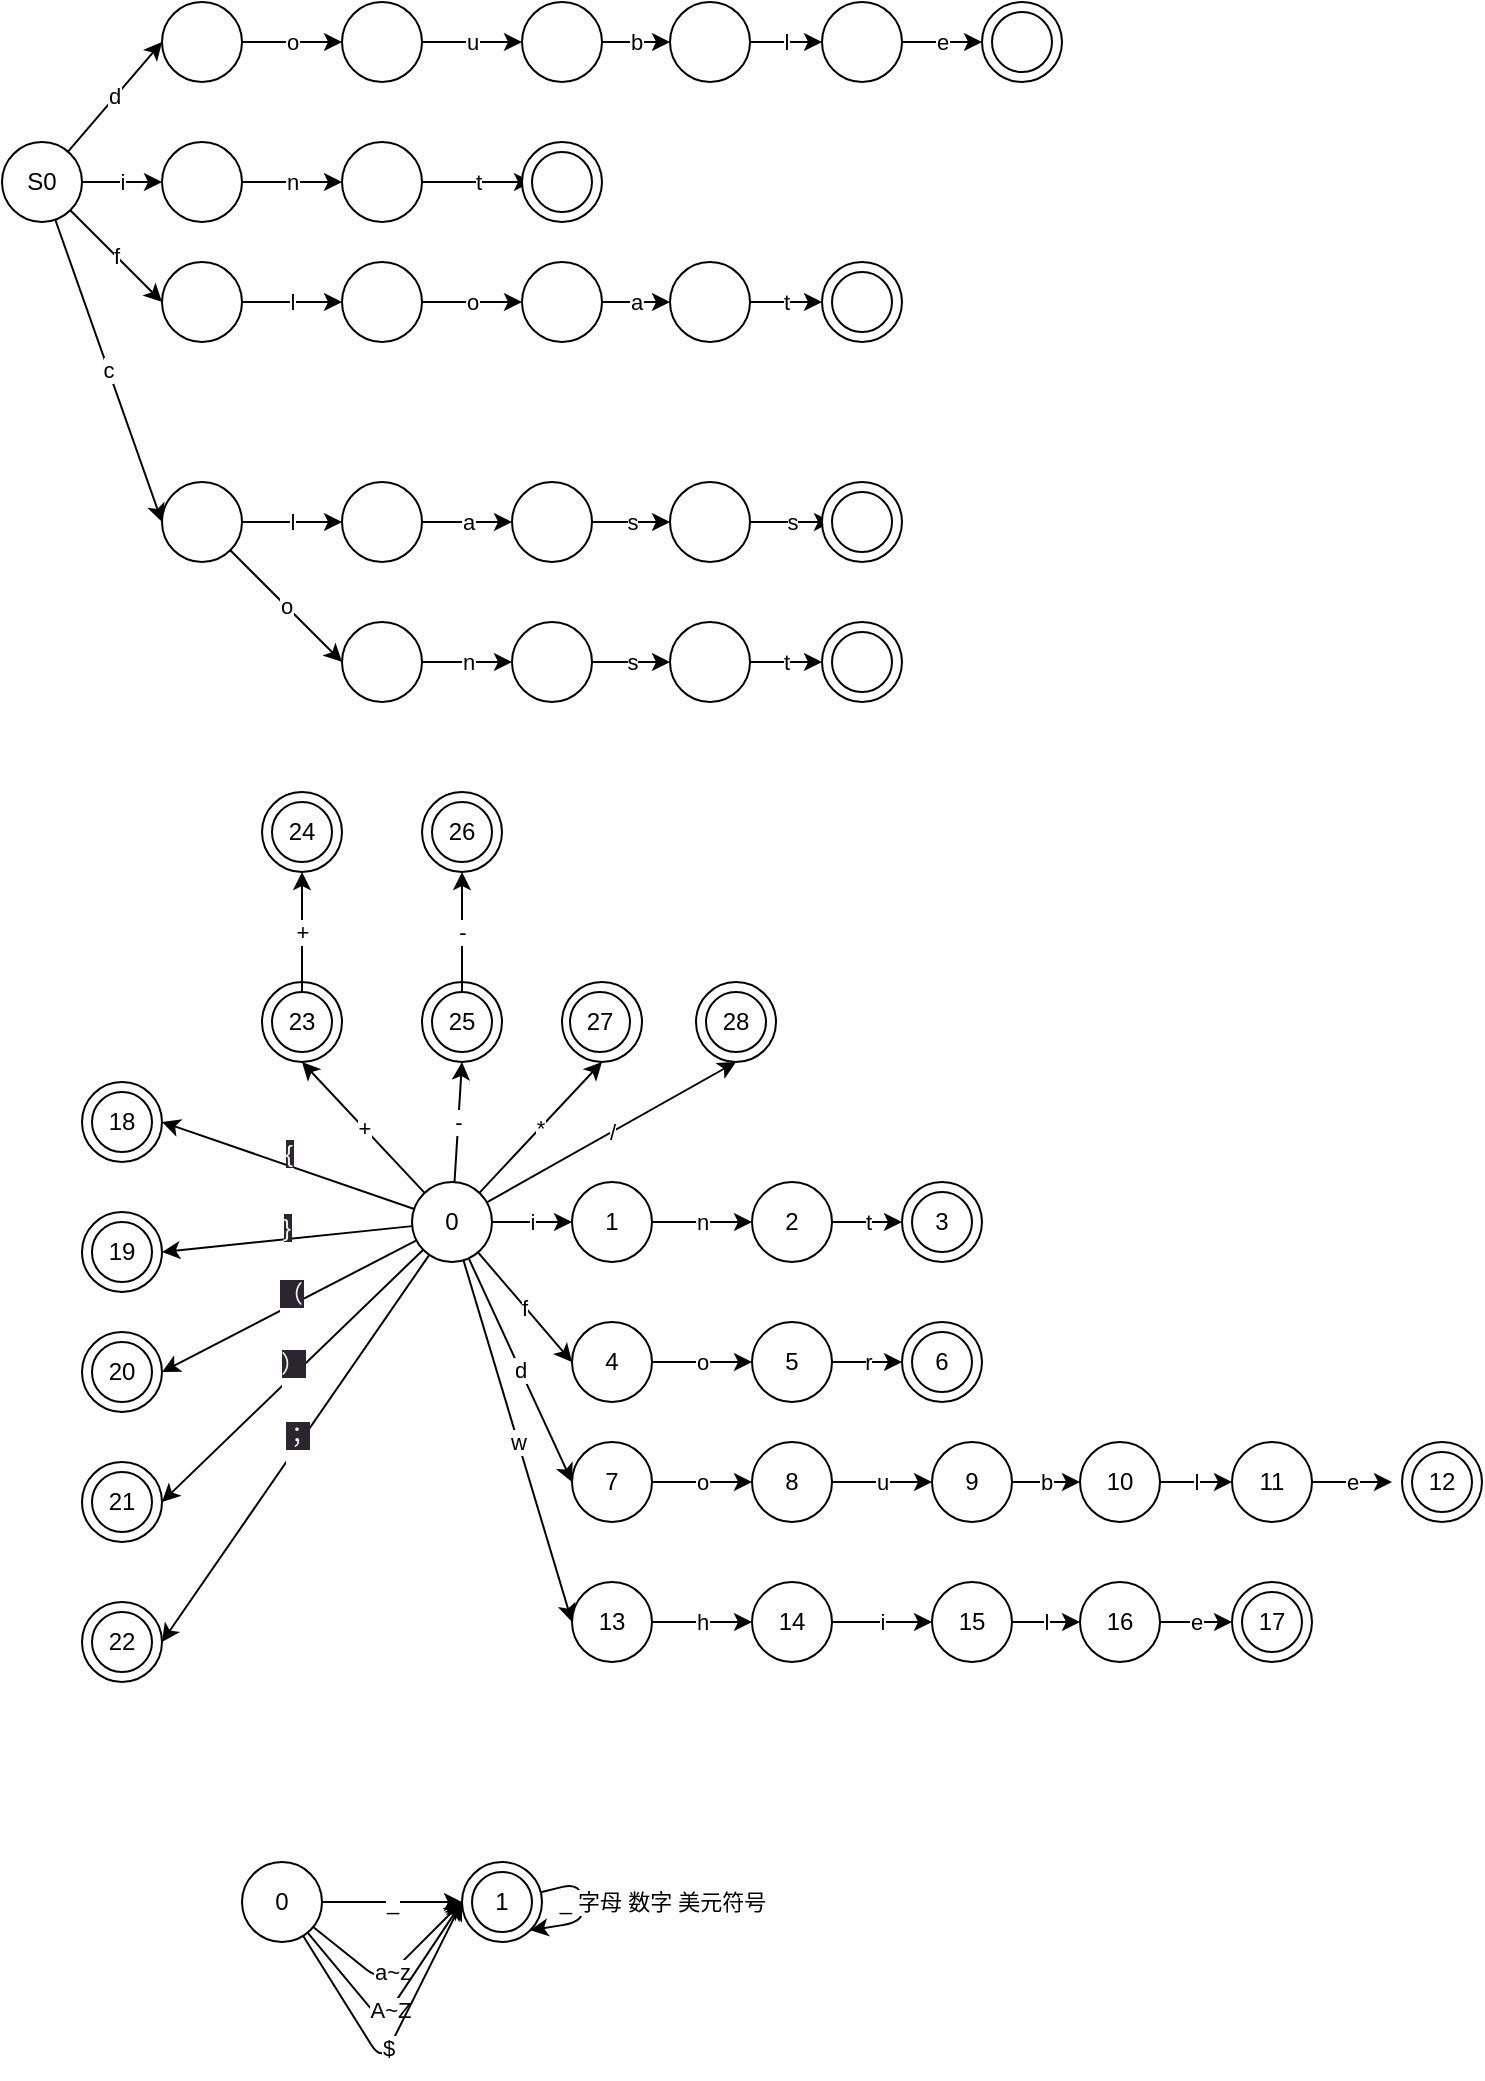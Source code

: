 <mxfile>
    <diagram id="7NPxwSVFeNV7uCsatCH3" name="Page-1">
        <mxGraphModel dx="438" dy="571" grid="1" gridSize="10" guides="1" tooltips="1" connect="1" arrows="1" fold="1" page="1" pageScale="1" pageWidth="827" pageHeight="1169" math="0" shadow="0">
            <root>
                <mxCell id="0"/>
                <mxCell id="1" parent="0"/>
                <mxCell id="7" value="i" style="edgeStyle=none;html=1;" parent="1" source="2" target="3" edge="1">
                    <mxGeometry relative="1" as="geometry"/>
                </mxCell>
                <mxCell id="22" value="d" style="edgeStyle=none;html=1;entryX=0;entryY=0.5;entryDx=0;entryDy=0;" parent="1" source="2" target="10" edge="1">
                    <mxGeometry relative="1" as="geometry"/>
                </mxCell>
                <mxCell id="30" value="f" style="edgeStyle=none;html=1;entryX=0;entryY=0.5;entryDx=0;entryDy=0;" parent="1" source="2" target="16" edge="1">
                    <mxGeometry relative="1" as="geometry"/>
                </mxCell>
                <mxCell id="40" value="c" style="edgeStyle=none;html=1;entryX=0;entryY=0.5;entryDx=0;entryDy=0;" parent="1" source="2" target="39" edge="1">
                    <mxGeometry relative="1" as="geometry"/>
                </mxCell>
                <mxCell id="2" value="S0" style="ellipse;whiteSpace=wrap;html=1;aspect=fixed;" parent="1" vertex="1">
                    <mxGeometry x="890" y="180" width="40" height="40" as="geometry"/>
                </mxCell>
                <mxCell id="8" value="n" style="edgeStyle=none;html=1;" parent="1" source="3" target="4" edge="1">
                    <mxGeometry relative="1" as="geometry"/>
                </mxCell>
                <mxCell id="3" value="" style="ellipse;whiteSpace=wrap;html=1;aspect=fixed;" parent="1" vertex="1">
                    <mxGeometry x="970" y="180" width="40" height="40" as="geometry"/>
                </mxCell>
                <mxCell id="9" value="t" style="edgeStyle=none;html=1;" parent="1" source="4" target="6" edge="1">
                    <mxGeometry relative="1" as="geometry"/>
                </mxCell>
                <mxCell id="4" value="" style="ellipse;whiteSpace=wrap;html=1;aspect=fixed;" parent="1" vertex="1">
                    <mxGeometry x="1060" y="180" width="40" height="40" as="geometry"/>
                </mxCell>
                <mxCell id="5" value="" style="ellipse;whiteSpace=wrap;html=1;aspect=fixed;gradientColor=none;" parent="1" vertex="1">
                    <mxGeometry x="1150" y="180" width="40" height="40" as="geometry"/>
                </mxCell>
                <mxCell id="6" value="" style="ellipse;whiteSpace=wrap;html=1;aspect=fixed;gradientColor=none;" parent="1" vertex="1">
                    <mxGeometry x="1155" y="185" width="30" height="30" as="geometry"/>
                </mxCell>
                <mxCell id="23" value="o" style="edgeStyle=none;html=1;" parent="1" source="10" target="11" edge="1">
                    <mxGeometry relative="1" as="geometry"/>
                </mxCell>
                <mxCell id="10" value="" style="ellipse;whiteSpace=wrap;html=1;aspect=fixed;" parent="1" vertex="1">
                    <mxGeometry x="970" y="110" width="40" height="40" as="geometry"/>
                </mxCell>
                <mxCell id="24" value="u" style="edgeStyle=none;html=1;" parent="1" source="11" target="12" edge="1">
                    <mxGeometry relative="1" as="geometry"/>
                </mxCell>
                <mxCell id="11" value="" style="ellipse;whiteSpace=wrap;html=1;aspect=fixed;" parent="1" vertex="1">
                    <mxGeometry x="1060" y="110" width="40" height="40" as="geometry"/>
                </mxCell>
                <mxCell id="25" value="b" style="edgeStyle=none;html=1;entryX=0;entryY=0.5;entryDx=0;entryDy=0;" parent="1" source="12" target="13" edge="1">
                    <mxGeometry relative="1" as="geometry"/>
                </mxCell>
                <mxCell id="12" value="" style="ellipse;whiteSpace=wrap;html=1;aspect=fixed;" parent="1" vertex="1">
                    <mxGeometry x="1150" y="110" width="40" height="40" as="geometry"/>
                </mxCell>
                <mxCell id="28" value="l" style="edgeStyle=none;html=1;entryX=0;entryY=0.5;entryDx=0;entryDy=0;" parent="1" source="13" target="14" edge="1">
                    <mxGeometry relative="1" as="geometry"/>
                </mxCell>
                <mxCell id="13" value="" style="ellipse;whiteSpace=wrap;html=1;aspect=fixed;" parent="1" vertex="1">
                    <mxGeometry x="1224" y="110" width="40" height="40" as="geometry"/>
                </mxCell>
                <mxCell id="26" value="e" style="edgeStyle=none;html=1;" parent="1" source="14" target="15" edge="1">
                    <mxGeometry relative="1" as="geometry"/>
                </mxCell>
                <mxCell id="14" value="" style="ellipse;whiteSpace=wrap;html=1;aspect=fixed;" parent="1" vertex="1">
                    <mxGeometry x="1300" y="110" width="40" height="40" as="geometry"/>
                </mxCell>
                <mxCell id="15" value="" style="ellipse;whiteSpace=wrap;html=1;aspect=fixed;" parent="1" vertex="1">
                    <mxGeometry x="1380" y="110" width="40" height="40" as="geometry"/>
                </mxCell>
                <mxCell id="31" value="l" style="edgeStyle=none;html=1;" parent="1" source="16" target="17" edge="1">
                    <mxGeometry relative="1" as="geometry"/>
                </mxCell>
                <mxCell id="16" value="" style="ellipse;whiteSpace=wrap;html=1;aspect=fixed;" parent="1" vertex="1">
                    <mxGeometry x="970" y="240" width="40" height="40" as="geometry"/>
                </mxCell>
                <mxCell id="32" value="o" style="edgeStyle=none;html=1;" parent="1" source="17" target="18" edge="1">
                    <mxGeometry relative="1" as="geometry"/>
                </mxCell>
                <mxCell id="17" value="" style="ellipse;whiteSpace=wrap;html=1;aspect=fixed;" parent="1" vertex="1">
                    <mxGeometry x="1060" y="240" width="40" height="40" as="geometry"/>
                </mxCell>
                <mxCell id="34" value="a" style="edgeStyle=none;html=1;entryX=0;entryY=0.5;entryDx=0;entryDy=0;" parent="1" source="18" target="19" edge="1">
                    <mxGeometry relative="1" as="geometry"/>
                </mxCell>
                <mxCell id="18" value="" style="ellipse;whiteSpace=wrap;html=1;aspect=fixed;" parent="1" vertex="1">
                    <mxGeometry x="1150" y="240" width="40" height="40" as="geometry"/>
                </mxCell>
                <mxCell id="36" value="t" style="edgeStyle=none;html=1;entryX=0;entryY=0.5;entryDx=0;entryDy=0;" parent="1" source="19" target="20" edge="1">
                    <mxGeometry relative="1" as="geometry"/>
                </mxCell>
                <mxCell id="19" value="" style="ellipse;whiteSpace=wrap;html=1;aspect=fixed;" parent="1" vertex="1">
                    <mxGeometry x="1224" y="240" width="40" height="40" as="geometry"/>
                </mxCell>
                <mxCell id="20" value="" style="ellipse;whiteSpace=wrap;html=1;aspect=fixed;" parent="1" vertex="1">
                    <mxGeometry x="1300" y="240" width="40" height="40" as="geometry"/>
                </mxCell>
                <mxCell id="29" value="" style="ellipse;whiteSpace=wrap;html=1;aspect=fixed;" parent="1" vertex="1">
                    <mxGeometry x="1385" y="115" width="30" height="30" as="geometry"/>
                </mxCell>
                <mxCell id="38" value="" style="ellipse;whiteSpace=wrap;html=1;aspect=fixed;" parent="1" vertex="1">
                    <mxGeometry x="1305" y="245" width="30" height="30" as="geometry"/>
                </mxCell>
                <mxCell id="46" value="l" style="edgeStyle=none;html=1;" parent="1" source="39" target="41" edge="1">
                    <mxGeometry relative="1" as="geometry"/>
                </mxCell>
                <mxCell id="55" value="o" style="edgeStyle=none;html=1;entryX=0;entryY=0.5;entryDx=0;entryDy=0;" parent="1" source="39" target="51" edge="1">
                    <mxGeometry relative="1" as="geometry"/>
                </mxCell>
                <mxCell id="39" value="" style="ellipse;whiteSpace=wrap;html=1;aspect=fixed;" parent="1" vertex="1">
                    <mxGeometry x="970" y="350" width="40" height="40" as="geometry"/>
                </mxCell>
                <mxCell id="47" value="a" style="edgeStyle=none;html=1;" parent="1" source="41" target="42" edge="1">
                    <mxGeometry relative="1" as="geometry"/>
                </mxCell>
                <mxCell id="41" value="" style="ellipse;whiteSpace=wrap;html=1;aspect=fixed;" parent="1" vertex="1">
                    <mxGeometry x="1060" y="350" width="40" height="40" as="geometry"/>
                </mxCell>
                <mxCell id="49" value="s" style="edgeStyle=none;html=1;entryX=0;entryY=0.5;entryDx=0;entryDy=0;" parent="1" source="42" target="43" edge="1">
                    <mxGeometry relative="1" as="geometry"/>
                </mxCell>
                <mxCell id="42" value="" style="ellipse;whiteSpace=wrap;html=1;aspect=fixed;" parent="1" vertex="1">
                    <mxGeometry x="1145" y="350" width="40" height="40" as="geometry"/>
                </mxCell>
                <mxCell id="50" value="s" style="edgeStyle=none;html=1;" parent="1" source="43" target="45" edge="1">
                    <mxGeometry relative="1" as="geometry"/>
                </mxCell>
                <mxCell id="43" value="" style="ellipse;whiteSpace=wrap;html=1;aspect=fixed;" parent="1" vertex="1">
                    <mxGeometry x="1224" y="350" width="40" height="40" as="geometry"/>
                </mxCell>
                <mxCell id="44" value="" style="ellipse;whiteSpace=wrap;html=1;aspect=fixed;" parent="1" vertex="1">
                    <mxGeometry x="1300" y="350" width="40" height="40" as="geometry"/>
                </mxCell>
                <mxCell id="45" value="" style="ellipse;whiteSpace=wrap;html=1;aspect=fixed;" parent="1" vertex="1">
                    <mxGeometry x="1305" y="355" width="30" height="30" as="geometry"/>
                </mxCell>
                <mxCell id="56" value="n" style="edgeStyle=none;html=1;" parent="1" source="51" target="52" edge="1">
                    <mxGeometry relative="1" as="geometry"/>
                </mxCell>
                <mxCell id="51" value="" style="ellipse;whiteSpace=wrap;html=1;aspect=fixed;" parent="1" vertex="1">
                    <mxGeometry x="1060" y="420" width="40" height="40" as="geometry"/>
                </mxCell>
                <mxCell id="57" value="s" style="edgeStyle=none;html=1;entryX=0;entryY=0.5;entryDx=0;entryDy=0;" parent="1" source="52" target="53" edge="1">
                    <mxGeometry relative="1" as="geometry"/>
                </mxCell>
                <mxCell id="52" value="" style="ellipse;whiteSpace=wrap;html=1;aspect=fixed;" parent="1" vertex="1">
                    <mxGeometry x="1145" y="420" width="40" height="40" as="geometry"/>
                </mxCell>
                <mxCell id="58" value="t" style="edgeStyle=none;html=1;" parent="1" source="53" target="54" edge="1">
                    <mxGeometry relative="1" as="geometry"/>
                </mxCell>
                <mxCell id="53" value="" style="ellipse;whiteSpace=wrap;html=1;aspect=fixed;" parent="1" vertex="1">
                    <mxGeometry x="1224" y="420" width="40" height="40" as="geometry"/>
                </mxCell>
                <mxCell id="54" value="" style="ellipse;whiteSpace=wrap;html=1;aspect=fixed;" parent="1" vertex="1">
                    <mxGeometry x="1300" y="420" width="40" height="40" as="geometry"/>
                </mxCell>
                <mxCell id="59" value="" style="ellipse;whiteSpace=wrap;html=1;aspect=fixed;" parent="1" vertex="1">
                    <mxGeometry x="1305" y="425" width="30" height="30" as="geometry"/>
                </mxCell>
                <mxCell id="78" value="i" style="edgeStyle=none;html=1;" parent="1" source="60" target="61" edge="1">
                    <mxGeometry relative="1" as="geometry"/>
                </mxCell>
                <mxCell id="81" value="f" style="edgeStyle=none;html=1;entryX=0;entryY=0.5;entryDx=0;entryDy=0;" parent="1" source="60" target="64" edge="1">
                    <mxGeometry relative="1" as="geometry"/>
                </mxCell>
                <mxCell id="84" value="d" style="edgeStyle=none;html=1;entryX=0;entryY=0.5;entryDx=0;entryDy=0;" parent="1" source="60" target="68" edge="1">
                    <mxGeometry relative="1" as="geometry"/>
                </mxCell>
                <mxCell id="96" value="w" style="edgeStyle=none;html=1;entryX=0;entryY=0.5;entryDx=0;entryDy=0;" parent="1" source="60" target="86" edge="1">
                    <mxGeometry relative="1" as="geometry"/>
                </mxCell>
                <mxCell id="106" value="&#10;&lt;span style=&quot;color: rgb(240, 240, 240); font-family: Helvetica; font-size: 12px; font-style: normal; font-variant-ligatures: normal; font-variant-caps: normal; font-weight: 400; letter-spacing: normal; orphans: 2; text-align: center; text-indent: 0px; text-transform: none; widows: 2; word-spacing: 0px; -webkit-text-stroke-width: 0px; background-color: rgb(42, 37, 47); text-decoration-thickness: initial; text-decoration-style: initial; text-decoration-color: initial; float: none; display: inline !important;&quot;&gt;{&lt;/span&gt;&#10;&#10;" style="edgeStyle=none;html=1;entryX=1;entryY=0.5;entryDx=0;entryDy=0;" parent="1" source="60" target="101" edge="1">
                    <mxGeometry relative="1" as="geometry"/>
                </mxCell>
                <mxCell id="107" value="&#10;&lt;span style=&quot;color: rgb(240, 240, 240); font-family: Helvetica; font-size: 12px; font-style: normal; font-variant-ligatures: normal; font-variant-caps: normal; font-weight: 400; letter-spacing: normal; orphans: 2; text-align: center; text-indent: 0px; text-transform: none; widows: 2; word-spacing: 0px; -webkit-text-stroke-width: 0px; background-color: rgb(42, 37, 47); text-decoration-thickness: initial; text-decoration-style: initial; text-decoration-color: initial; float: none; display: inline !important;&quot;&gt;}&lt;/span&gt;&#10;&#10;" style="edgeStyle=none;html=1;entryX=1;entryY=0.5;entryDx=0;entryDy=0;" parent="1" source="60" target="102" edge="1">
                    <mxGeometry relative="1" as="geometry"/>
                </mxCell>
                <mxCell id="108" value="&#10;&lt;span style=&quot;color: rgb(240, 240, 240); font-family: Helvetica; font-size: 12px; font-style: normal; font-variant-ligatures: normal; font-variant-caps: normal; font-weight: 400; letter-spacing: normal; orphans: 2; text-align: center; text-indent: 0px; text-transform: none; widows: 2; word-spacing: 0px; -webkit-text-stroke-width: 0px; background-color: rgb(42, 37, 47); text-decoration-thickness: initial; text-decoration-style: initial; text-decoration-color: initial; float: none; display: inline !important;&quot;&gt;（&lt;/span&gt;&#10;&#10;" style="edgeStyle=none;html=1;entryX=1;entryY=0.5;entryDx=0;entryDy=0;" parent="1" source="60" target="103" edge="1">
                    <mxGeometry relative="1" as="geometry"/>
                </mxCell>
                <mxCell id="109" value="&#10;&lt;span style=&quot;color: rgb(240, 240, 240); font-family: Helvetica; font-size: 12px; font-style: normal; font-variant-ligatures: normal; font-variant-caps: normal; font-weight: 400; letter-spacing: normal; orphans: 2; text-align: center; text-indent: 0px; text-transform: none; widows: 2; word-spacing: 0px; -webkit-text-stroke-width: 0px; background-color: rgb(42, 37, 47); text-decoration-thickness: initial; text-decoration-style: initial; text-decoration-color: initial; float: none; display: inline !important;&quot;&gt;）&lt;/span&gt;&#10;&#10;" style="edgeStyle=none;html=1;entryX=1;entryY=0.5;entryDx=0;entryDy=0;" parent="1" source="60" target="104" edge="1">
                    <mxGeometry relative="1" as="geometry"/>
                </mxCell>
                <mxCell id="110" value="&#10;&lt;span style=&quot;color: rgb(240, 240, 240); font-family: Helvetica; font-size: 12px; font-style: normal; font-variant-ligatures: normal; font-variant-caps: normal; font-weight: 400; letter-spacing: normal; orphans: 2; text-align: center; text-indent: 0px; text-transform: none; widows: 2; word-spacing: 0px; -webkit-text-stroke-width: 0px; background-color: rgb(42, 37, 47); text-decoration-thickness: initial; text-decoration-style: initial; text-decoration-color: initial; float: none; display: inline !important;&quot;&gt;；&lt;/span&gt;&#10;&#10;" style="edgeStyle=none;html=1;entryX=1;entryY=0.5;entryDx=0;entryDy=0;" parent="1" source="60" target="105" edge="1">
                    <mxGeometry relative="1" as="geometry"/>
                </mxCell>
                <mxCell id="113" value="+" style="edgeStyle=none;html=1;entryX=0.5;entryY=1;entryDx=0;entryDy=0;" parent="1" source="60" target="111" edge="1">
                    <mxGeometry relative="1" as="geometry"/>
                </mxCell>
                <mxCell id="116" value="-" style="edgeStyle=none;html=1;entryX=0.5;entryY=1;entryDx=0;entryDy=0;" parent="1" source="60" target="112" edge="1">
                    <mxGeometry relative="1" as="geometry"/>
                </mxCell>
                <mxCell id="117" value="*" style="edgeStyle=none;html=1;entryX=0.5;entryY=1;entryDx=0;entryDy=0;" parent="1" source="60" target="114" edge="1">
                    <mxGeometry relative="1" as="geometry"/>
                </mxCell>
                <mxCell id="118" value="/" style="edgeStyle=none;html=1;entryX=0.5;entryY=1;entryDx=0;entryDy=0;" parent="1" source="60" target="115" edge="1">
                    <mxGeometry relative="1" as="geometry"/>
                </mxCell>
                <mxCell id="60" value="0" style="ellipse;whiteSpace=wrap;html=1;aspect=fixed;" parent="1" vertex="1">
                    <mxGeometry x="1095" y="700" width="40" height="40" as="geometry"/>
                </mxCell>
                <mxCell id="79" value="n" style="edgeStyle=none;html=1;" parent="1" source="61" target="62" edge="1">
                    <mxGeometry relative="1" as="geometry"/>
                </mxCell>
                <mxCell id="61" value="1" style="ellipse;whiteSpace=wrap;html=1;aspect=fixed;" parent="1" vertex="1">
                    <mxGeometry x="1175" y="700" width="40" height="40" as="geometry"/>
                </mxCell>
                <mxCell id="80" value="t" style="edgeStyle=none;html=1;" parent="1" source="62" target="63" edge="1">
                    <mxGeometry relative="1" as="geometry"/>
                </mxCell>
                <mxCell id="62" value="2" style="ellipse;whiteSpace=wrap;html=1;aspect=fixed;" parent="1" vertex="1">
                    <mxGeometry x="1265" y="700" width="40" height="40" as="geometry"/>
                </mxCell>
                <mxCell id="63" value="" style="ellipse;whiteSpace=wrap;html=1;aspect=fixed;" parent="1" vertex="1">
                    <mxGeometry x="1340" y="700" width="40" height="40" as="geometry"/>
                </mxCell>
                <mxCell id="82" value="o" style="edgeStyle=none;html=1;" parent="1" source="64" target="65" edge="1">
                    <mxGeometry relative="1" as="geometry"/>
                </mxCell>
                <mxCell id="64" value="4" style="ellipse;whiteSpace=wrap;html=1;aspect=fixed;" parent="1" vertex="1">
                    <mxGeometry x="1175" y="770" width="40" height="40" as="geometry"/>
                </mxCell>
                <mxCell id="83" value="r" style="edgeStyle=none;html=1;" parent="1" source="65" target="66" edge="1">
                    <mxGeometry relative="1" as="geometry"/>
                </mxCell>
                <mxCell id="65" value="5" style="ellipse;whiteSpace=wrap;html=1;aspect=fixed;" parent="1" vertex="1">
                    <mxGeometry x="1265" y="770" width="40" height="40" as="geometry"/>
                </mxCell>
                <mxCell id="66" value="6" style="ellipse;whiteSpace=wrap;html=1;aspect=fixed;" parent="1" vertex="1">
                    <mxGeometry x="1340" y="770" width="40" height="40" as="geometry"/>
                </mxCell>
                <mxCell id="67" value="o" style="edgeStyle=none;html=1;" parent="1" source="68" target="70" edge="1">
                    <mxGeometry relative="1" as="geometry"/>
                </mxCell>
                <mxCell id="68" value="7" style="ellipse;whiteSpace=wrap;html=1;aspect=fixed;" parent="1" vertex="1">
                    <mxGeometry x="1175" y="830" width="40" height="40" as="geometry"/>
                </mxCell>
                <mxCell id="69" value="u" style="edgeStyle=none;html=1;" parent="1" source="70" target="72" edge="1">
                    <mxGeometry relative="1" as="geometry"/>
                </mxCell>
                <mxCell id="70" value="8" style="ellipse;whiteSpace=wrap;html=1;aspect=fixed;" parent="1" vertex="1">
                    <mxGeometry x="1265" y="830" width="40" height="40" as="geometry"/>
                </mxCell>
                <mxCell id="71" value="b" style="edgeStyle=none;html=1;entryX=0;entryY=0.5;entryDx=0;entryDy=0;" parent="1" source="72" target="74" edge="1">
                    <mxGeometry relative="1" as="geometry"/>
                </mxCell>
                <mxCell id="72" value="9" style="ellipse;whiteSpace=wrap;html=1;aspect=fixed;" parent="1" vertex="1">
                    <mxGeometry x="1355" y="830" width="40" height="40" as="geometry"/>
                </mxCell>
                <mxCell id="73" value="l" style="edgeStyle=none;html=1;entryX=0;entryY=0.5;entryDx=0;entryDy=0;" parent="1" source="74" target="76" edge="1">
                    <mxGeometry relative="1" as="geometry"/>
                </mxCell>
                <mxCell id="74" value="10" style="ellipse;whiteSpace=wrap;html=1;aspect=fixed;" parent="1" vertex="1">
                    <mxGeometry x="1429" y="830" width="40" height="40" as="geometry"/>
                </mxCell>
                <mxCell id="75" value="e" style="edgeStyle=none;html=1;" parent="1" source="76" edge="1">
                    <mxGeometry relative="1" as="geometry">
                        <mxPoint x="1585" y="850" as="targetPoint"/>
                    </mxGeometry>
                </mxCell>
                <mxCell id="76" value="11" style="ellipse;whiteSpace=wrap;html=1;aspect=fixed;" parent="1" vertex="1">
                    <mxGeometry x="1505" y="830" width="40" height="40" as="geometry"/>
                </mxCell>
                <mxCell id="77" value="12" style="ellipse;whiteSpace=wrap;html=1;aspect=fixed;" parent="1" vertex="1">
                    <mxGeometry x="1590" y="830" width="40" height="40" as="geometry"/>
                </mxCell>
                <mxCell id="85" value="h" style="edgeStyle=none;html=1;" parent="1" source="86" target="88" edge="1">
                    <mxGeometry relative="1" as="geometry"/>
                </mxCell>
                <mxCell id="86" value="13" style="ellipse;whiteSpace=wrap;html=1;aspect=fixed;" parent="1" vertex="1">
                    <mxGeometry x="1175" y="900" width="40" height="40" as="geometry"/>
                </mxCell>
                <mxCell id="87" value="i" style="edgeStyle=none;html=1;" parent="1" source="88" target="90" edge="1">
                    <mxGeometry relative="1" as="geometry"/>
                </mxCell>
                <mxCell id="88" value="14" style="ellipse;whiteSpace=wrap;html=1;aspect=fixed;" parent="1" vertex="1">
                    <mxGeometry x="1265" y="900" width="40" height="40" as="geometry"/>
                </mxCell>
                <mxCell id="89" value="l" style="edgeStyle=none;html=1;entryX=0;entryY=0.5;entryDx=0;entryDy=0;" parent="1" source="90" target="92" edge="1">
                    <mxGeometry relative="1" as="geometry"/>
                </mxCell>
                <mxCell id="90" value="15" style="ellipse;whiteSpace=wrap;html=1;aspect=fixed;" parent="1" vertex="1">
                    <mxGeometry x="1355" y="900" width="40" height="40" as="geometry"/>
                </mxCell>
                <mxCell id="91" value="e" style="edgeStyle=none;html=1;entryX=0;entryY=0.5;entryDx=0;entryDy=0;" parent="1" source="92" target="94" edge="1">
                    <mxGeometry relative="1" as="geometry"/>
                </mxCell>
                <mxCell id="92" value="16" style="ellipse;whiteSpace=wrap;html=1;aspect=fixed;" parent="1" vertex="1">
                    <mxGeometry x="1429" y="900" width="40" height="40" as="geometry"/>
                </mxCell>
                <mxCell id="94" value="17" style="ellipse;whiteSpace=wrap;html=1;aspect=fixed;" parent="1" vertex="1">
                    <mxGeometry x="1505" y="900" width="40" height="40" as="geometry"/>
                </mxCell>
                <mxCell id="97" value="3" style="ellipse;whiteSpace=wrap;html=1;aspect=fixed;" parent="1" vertex="1">
                    <mxGeometry x="1345" y="705" width="30" height="30" as="geometry"/>
                </mxCell>
                <mxCell id="99" value="6" style="ellipse;whiteSpace=wrap;html=1;aspect=fixed;" parent="1" vertex="1">
                    <mxGeometry x="1345" y="775" width="30" height="30" as="geometry"/>
                </mxCell>
                <mxCell id="100" value="12" style="ellipse;whiteSpace=wrap;html=1;aspect=fixed;" parent="1" vertex="1">
                    <mxGeometry x="1595" y="835" width="30" height="30" as="geometry"/>
                </mxCell>
                <mxCell id="101" value="" style="ellipse;whiteSpace=wrap;html=1;aspect=fixed;" parent="1" vertex="1">
                    <mxGeometry x="930" y="650" width="40" height="40" as="geometry"/>
                </mxCell>
                <mxCell id="102" value="" style="ellipse;whiteSpace=wrap;html=1;aspect=fixed;" parent="1" vertex="1">
                    <mxGeometry x="930" y="715" width="40" height="40" as="geometry"/>
                </mxCell>
                <mxCell id="103" value="" style="ellipse;whiteSpace=wrap;html=1;aspect=fixed;" parent="1" vertex="1">
                    <mxGeometry x="930" y="775" width="40" height="40" as="geometry"/>
                </mxCell>
                <mxCell id="104" value="" style="ellipse;whiteSpace=wrap;html=1;aspect=fixed;" parent="1" vertex="1">
                    <mxGeometry x="930" y="840" width="40" height="40" as="geometry"/>
                </mxCell>
                <mxCell id="105" value="" style="ellipse;whiteSpace=wrap;html=1;aspect=fixed;" parent="1" vertex="1">
                    <mxGeometry x="930" y="910" width="40" height="40" as="geometry"/>
                </mxCell>
                <mxCell id="111" value="" style="ellipse;whiteSpace=wrap;html=1;aspect=fixed;" parent="1" vertex="1">
                    <mxGeometry x="1020" y="600" width="40" height="40" as="geometry"/>
                </mxCell>
                <mxCell id="112" value="" style="ellipse;whiteSpace=wrap;html=1;aspect=fixed;" parent="1" vertex="1">
                    <mxGeometry x="1100" y="600" width="40" height="40" as="geometry"/>
                </mxCell>
                <mxCell id="114" value="" style="ellipse;whiteSpace=wrap;html=1;aspect=fixed;" parent="1" vertex="1">
                    <mxGeometry x="1170" y="600" width="40" height="40" as="geometry"/>
                </mxCell>
                <mxCell id="115" value="" style="ellipse;whiteSpace=wrap;html=1;aspect=fixed;" parent="1" vertex="1">
                    <mxGeometry x="1237" y="600" width="40" height="40" as="geometry"/>
                </mxCell>
                <mxCell id="132" value="+" style="edgeStyle=none;html=1;" parent="1" source="119" target="131" edge="1">
                    <mxGeometry relative="1" as="geometry"/>
                </mxCell>
                <mxCell id="119" value="23" style="ellipse;whiteSpace=wrap;html=1;aspect=fixed;" parent="1" vertex="1">
                    <mxGeometry x="1025" y="605" width="30" height="30" as="geometry"/>
                </mxCell>
                <mxCell id="135" value="-" style="edgeStyle=none;html=1;" parent="1" source="120" target="134" edge="1">
                    <mxGeometry relative="1" as="geometry"/>
                </mxCell>
                <mxCell id="120" value="25" style="ellipse;whiteSpace=wrap;html=1;aspect=fixed;" parent="1" vertex="1">
                    <mxGeometry x="1105" y="605" width="30" height="30" as="geometry"/>
                </mxCell>
                <mxCell id="121" value="27" style="ellipse;whiteSpace=wrap;html=1;aspect=fixed;" parent="1" vertex="1">
                    <mxGeometry x="1174" y="605" width="30" height="30" as="geometry"/>
                </mxCell>
                <mxCell id="122" value="28" style="ellipse;whiteSpace=wrap;html=1;aspect=fixed;" parent="1" vertex="1">
                    <mxGeometry x="1242" y="605" width="30" height="30" as="geometry"/>
                </mxCell>
                <mxCell id="123" value="18" style="ellipse;whiteSpace=wrap;html=1;aspect=fixed;" parent="1" vertex="1">
                    <mxGeometry x="935" y="655" width="30" height="30" as="geometry"/>
                </mxCell>
                <mxCell id="124" value="19" style="ellipse;whiteSpace=wrap;html=1;aspect=fixed;" parent="1" vertex="1">
                    <mxGeometry x="935" y="720" width="30" height="30" as="geometry"/>
                </mxCell>
                <mxCell id="125" value="20" style="ellipse;whiteSpace=wrap;html=1;aspect=fixed;" parent="1" vertex="1">
                    <mxGeometry x="935" y="780" width="30" height="30" as="geometry"/>
                </mxCell>
                <mxCell id="126" value="21" style="ellipse;whiteSpace=wrap;html=1;aspect=fixed;" parent="1" vertex="1">
                    <mxGeometry x="935" y="845" width="30" height="30" as="geometry"/>
                </mxCell>
                <mxCell id="127" value="22" style="ellipse;whiteSpace=wrap;html=1;aspect=fixed;" parent="1" vertex="1">
                    <mxGeometry x="935" y="915" width="30" height="30" as="geometry"/>
                </mxCell>
                <mxCell id="131" value="" style="ellipse;whiteSpace=wrap;html=1;" parent="1" vertex="1">
                    <mxGeometry x="1020" y="505" width="40" height="40" as="geometry"/>
                </mxCell>
                <mxCell id="133" value="24" style="ellipse;whiteSpace=wrap;html=1;aspect=fixed;" parent="1" vertex="1">
                    <mxGeometry x="1025" y="510" width="30" height="30" as="geometry"/>
                </mxCell>
                <mxCell id="134" value="" style="ellipse;whiteSpace=wrap;html=1;" parent="1" vertex="1">
                    <mxGeometry x="1100" y="505" width="40" height="40" as="geometry"/>
                </mxCell>
                <mxCell id="136" value="26" style="ellipse;whiteSpace=wrap;html=1;aspect=fixed;" parent="1" vertex="1">
                    <mxGeometry x="1105" y="510" width="30" height="30" as="geometry"/>
                </mxCell>
                <mxCell id="137" value="17" style="ellipse;whiteSpace=wrap;html=1;aspect=fixed;" vertex="1" parent="1">
                    <mxGeometry x="1510" y="905" width="30" height="30" as="geometry"/>
                </mxCell>
                <mxCell id="142" value="_" style="edgeStyle=none;html=1;entryX=0;entryY=0.5;entryDx=0;entryDy=0;" edge="1" parent="1" source="138" target="139">
                    <mxGeometry relative="1" as="geometry"/>
                </mxCell>
                <mxCell id="145" value="a~z" style="edgeStyle=none;html=1;entryX=0;entryY=0.5;entryDx=0;entryDy=0;" edge="1" parent="1" source="138" target="139">
                    <mxGeometry relative="1" as="geometry">
                        <Array as="points">
                            <mxPoint x="1080" y="1100"/>
                        </Array>
                    </mxGeometry>
                </mxCell>
                <mxCell id="146" value="A~Z" style="edgeStyle=none;html=1;entryX=0;entryY=0.5;entryDx=0;entryDy=0;" edge="1" parent="1" source="138" target="139">
                    <mxGeometry relative="1" as="geometry">
                        <Array as="points">
                            <mxPoint x="1080" y="1120"/>
                        </Array>
                    </mxGeometry>
                </mxCell>
                <mxCell id="147" value="$" style="edgeStyle=none;html=1;entryX=0;entryY=0.5;entryDx=0;entryDy=0;" edge="1" parent="1" source="138" target="139">
                    <mxGeometry relative="1" as="geometry">
                        <Array as="points">
                            <mxPoint x="1080" y="1140"/>
                        </Array>
                    </mxGeometry>
                </mxCell>
                <mxCell id="138" value="0" style="ellipse;whiteSpace=wrap;html=1;aspect=fixed;" vertex="1" parent="1">
                    <mxGeometry x="1010" y="1040" width="40" height="40" as="geometry"/>
                </mxCell>
                <mxCell id="139" value="" style="ellipse;whiteSpace=wrap;html=1;aspect=fixed;" vertex="1" parent="1">
                    <mxGeometry x="1120" y="1040" width="40" height="40" as="geometry"/>
                </mxCell>
                <mxCell id="148" value="1" style="ellipse;whiteSpace=wrap;html=1;aspect=fixed;" vertex="1" parent="1">
                    <mxGeometry x="1125" y="1045" width="30" height="30" as="geometry"/>
                </mxCell>
                <mxCell id="150" value="_ 字母 数字 美元符号" style="edgeStyle=none;html=1;entryX=1;entryY=1;entryDx=0;entryDy=0;" edge="1" parent="1" source="139" target="139">
                    <mxGeometry x="-0.073" y="40" relative="1" as="geometry">
                        <mxPoint as="offset"/>
                    </mxGeometry>
                </mxCell>
            </root>
        </mxGraphModel>
    </diagram>
</mxfile>